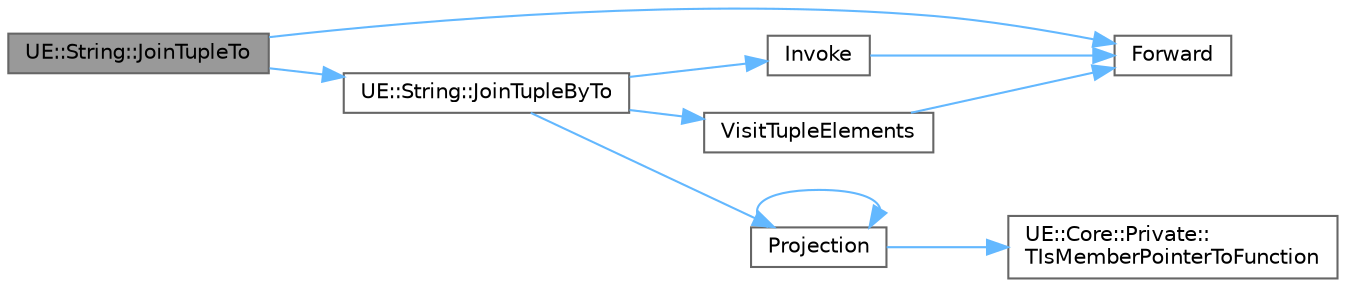 digraph "UE::String::JoinTupleTo"
{
 // INTERACTIVE_SVG=YES
 // LATEX_PDF_SIZE
  bgcolor="transparent";
  edge [fontname=Helvetica,fontsize=10,labelfontname=Helvetica,labelfontsize=10];
  node [fontname=Helvetica,fontsize=10,shape=box,height=0.2,width=0.4];
  rankdir="LR";
  Node1 [id="Node000001",label="UE::String::JoinTupleTo",height=0.2,width=0.4,color="gray40", fillcolor="grey60", style="filled", fontcolor="black",tooltip="Append every element of the tuple to the builder, separating the elements by the delimiter."];
  Node1 -> Node2 [id="edge1_Node000001_Node000002",color="steelblue1",style="solid",tooltip=" "];
  Node2 [id="Node000002",label="Forward",height=0.2,width=0.4,color="grey40", fillcolor="white", style="filled",URL="$d4/d24/UnrealTemplate_8h.html#a68f280c1d561a8899a1e9e3ea8405d00",tooltip="Forward will cast a reference to an rvalue reference."];
  Node1 -> Node3 [id="edge2_Node000001_Node000003",color="steelblue1",style="solid",tooltip=" "];
  Node3 [id="Node000003",label="UE::String::JoinTupleByTo",height=0.2,width=0.4,color="grey40", fillcolor="white", style="filled",URL="$d9/d2e/namespaceUE_1_1String.html#a99e834d447cb8ca6f0a04f49876eb106",tooltip="Append every element of the tuple to the builder, separating the elements by the delimiter."];
  Node3 -> Node4 [id="edge3_Node000003_Node000004",color="steelblue1",style="solid",tooltip=" "];
  Node4 [id="Node000004",label="Invoke",height=0.2,width=0.4,color="grey40", fillcolor="white", style="filled",URL="$d7/deb/Invoke_8h.html#a66d3e79358998f56001f20726270e390",tooltip="Invokes a callable with a set of arguments."];
  Node4 -> Node2 [id="edge4_Node000004_Node000002",color="steelblue1",style="solid",tooltip=" "];
  Node3 -> Node5 [id="edge5_Node000003_Node000005",color="steelblue1",style="solid",tooltip=" "];
  Node5 [id="Node000005",label="Projection",height=0.2,width=0.4,color="grey40", fillcolor="white", style="filled",URL="$d7/df0/Projection_8h.html#a13dceeb18d2035bd0b861bf3698ede9f",tooltip="Projection() is a related function to Invoke(), in that it can be used to invoke an object with a set..."];
  Node5 -> Node5 [id="edge6_Node000005_Node000005",color="steelblue1",style="solid",tooltip=" "];
  Node5 -> Node6 [id="edge7_Node000005_Node000006",color="steelblue1",style="solid",tooltip=" "];
  Node6 [id="Node000006",label="UE::Core::Private::\lTIsMemberPointerToFunction",height=0.2,width=0.4,color="grey40", fillcolor="white", style="filled",URL="$d1/de6/namespaceUE_1_1Core_1_1Private.html#a6a97c58e76257e63c3e47675427da48b",tooltip=" "];
  Node3 -> Node7 [id="edge8_Node000003_Node000007",color="steelblue1",style="solid",tooltip=" "];
  Node7 [id="Node000007",label="VisitTupleElements",height=0.2,width=0.4,color="grey40", fillcolor="white", style="filled",URL="$d2/d4f/Tuple_8h.html#a756876cbee3aa159aefe5d27b4e063b7",tooltip="Visits each element in the specified tuples in parallel and applies them as arguments to the functor."];
  Node7 -> Node2 [id="edge9_Node000007_Node000002",color="steelblue1",style="solid",tooltip=" "];
}
